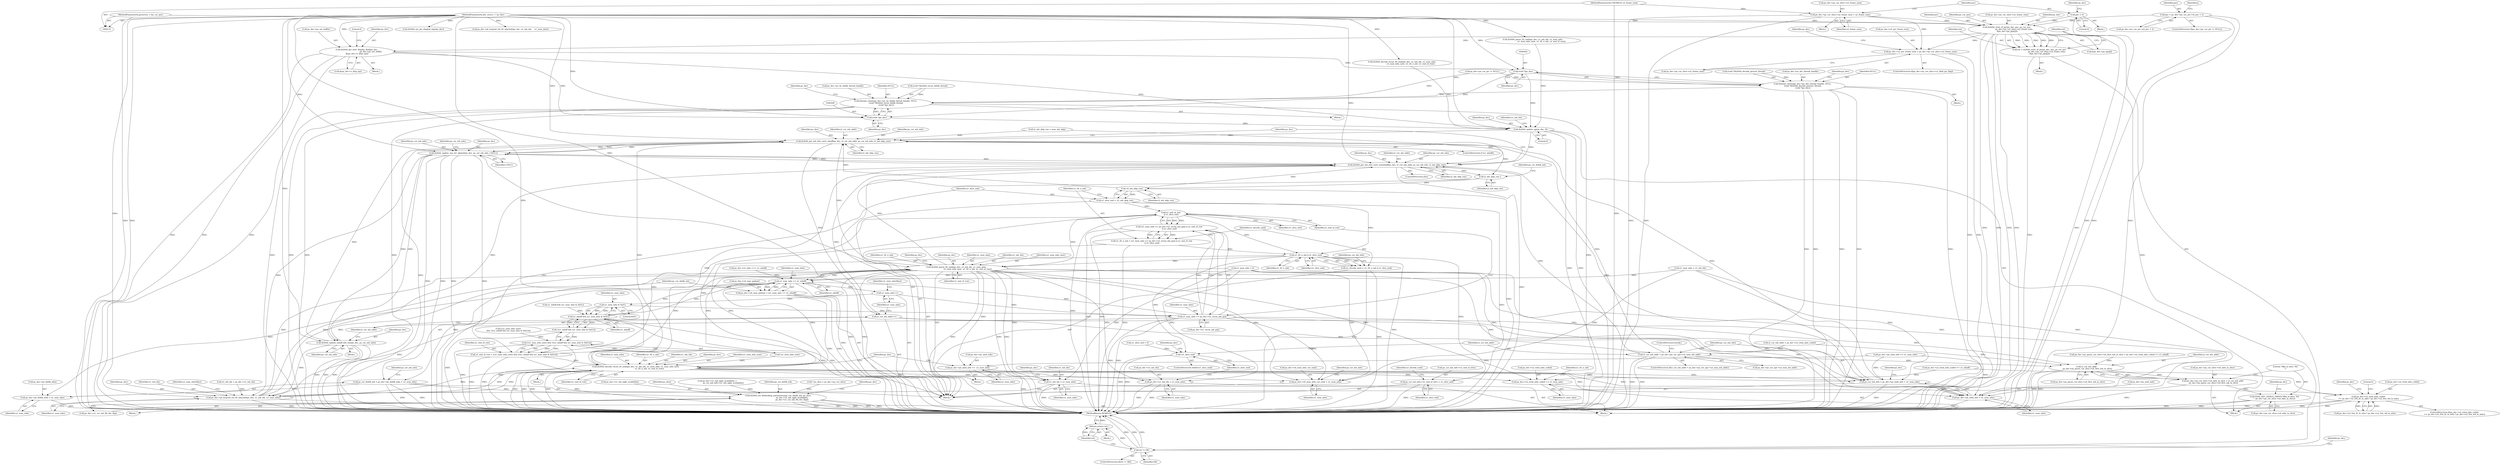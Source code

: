 digraph "0_Android_0b23c81c3dd9ec38f7e6806a3955fed1925541a0_1@array" {
"1000369" [label="(Call,ih264d_start_of_pic(ps_dec, poc, ps_cur_poc,\n                        ps_dec->ps_cur_slice->u2_frame_num,\n &ps_dec->ps_pps[j]))"];
"1000132" [label="(MethodParameterIn,dec_struct_t * ps_dec)"];
"1000280" [label="(Call,poc = ps_dec->ps_cur_pic->i4_poc + 2)"];
"1000249" [label="(Call,poc = 0)"];
"1000136" [label="(MethodParameterIn,pocstruct_t *ps_cur_poc)"];
"1000238" [label="(Call,ps_dec->ps_cur_slice->u2_frame_num = u2_frame_num)"];
"1000135" [label="(MethodParameterIn,UWORD16 u2_frame_num)"];
"1000367" [label="(Call,ret = ih264d_start_of_pic(ps_dec, poc, ps_cur_poc,\n                        ps_dec->ps_cur_slice->u2_frame_num,\n &ps_dec->ps_pps[j]))"];
"1000385" [label="(Call,ret != OK)"];
"1000389" [label="(Return,return ret;)"];
"1000408" [label="(Call,ih264d_get_next_display_field(ps_dec,\n                                              ps_dec->ps_out_buffer,\n &(ps_dec->s_disp_op)))"];
"1000463" [label="(Call,(void *)ps_dec)"];
"1000455" [label="(Call,ithread_create(ps_dec->pv_dec_thread_handle, NULL,\n (void *)ih264d_decode_picture_thread,\n (void *)ps_dec))"];
"1000499" [label="(Call,ithread_create(ps_dec->pv_bs_deblk_thread_handle, NULL,\n (void *)ih264d_recon_deblk_thread,\n (void *)ps_dec))"];
"1000507" [label="(Call,(void *)ps_dec)"];
"1001029" [label="(Call,ih264d_update_qp(ps_dec, 0))"];
"1001127" [label="(Call,ih264d_get_mb_info_cavlc_mbaff(ps_dec, i2_cur_mb_addr, ps_cur_mb_info, i2_mb_skip_run))"];
"1001198" [label="(Call,ih264d_update_nnz_for_skipmb(ps_dec, ps_cur_mb_info, CAVLC))"];
"1001133" [label="(Call,ih264d_get_mb_info_cavlc_nonmbaff(ps_dec, i2_cur_mb_addr, ps_cur_mb_info, i2_mb_skip_run))"];
"1001214" [label="(Call,i2_mb_skip_run--)"];
"1001259" [label="(Call,!i2_mb_skip_run)"];
"1001257" [label="(Call,u1_slice_end = !i2_mb_skip_run)"];
"1001269" [label="(Call,u1_end_of_row\n || u1_slice_end)"];
"1001263" [label="(Call,(u1_num_mbs == ps_dec->u1_recon_mb_grp) || u1_end_of_row\n || u1_slice_end)"];
"1001261" [label="(Call,u1_tfr_n_mb = (u1_num_mbs == ps_dec->u1_recon_mb_grp) || u1_end_of_row\n || u1_slice_end)"];
"1001274" [label="(Call,u1_tfr_n_mb || u1_slice_end)"];
"1001066" [label="(Call,!u1_slice_end)"];
"1001272" [label="(Call,u1_decode_nmb = u1_tfr_n_mb || u1_slice_end)"];
"1001277" [label="(Call,ps_cur_mb_info->u1_end_of_slice = u1_slice_end)"];
"1001309" [label="(Call,ih264d_parse_tfr_nmb(ps_dec, u1_mb_idx, u1_num_mbs,\n                                     u1_num_mbs_next, u1_tfr_n_mb, u1_end_of_row))"];
"1001079" [label="(Call,ps_cur_mb_info = ps_dec->ps_nmb_info + u1_num_mbs)"];
"1001081" [label="(Call,ps_dec->ps_nmb_info + u1_num_mbs)"];
"1001086" [label="(Call,ps_dec->u4_num_mbs_cur_nmb = u1_num_mbs)"];
"1001100" [label="(Call,u1_num_mbs >> u1_mbaff)"];
"1001096" [label="(Call,ps_dec->u4_num_pmbair = (u1_num_mbs >> u1_mbaff))"];
"1001103" [label="(Call,ps_cur_deblk_mb = ps_dec->ps_deblk_mbn + u1_num_mbs)"];
"1001145" [label="(Call,ih264d_set_deblocking_parameters(ps_cur_deblk_mb, ps_slice,\n                                             ps_dec->u1_mb_ngbr_availablity,\n                                             ps_dec->u1_cur_mb_fld_dec_flag))"];
"1001105" [label="(Call,ps_dec->ps_deblk_mbn + u1_num_mbs)"];
"1001231" [label="(Call,u1_num_mbs++)"];
"1001254" [label="(Call,u1_num_mbs & 0x01)"];
"1001252" [label="(Call,u1_mbaff && (u1_num_mbs & 0x01))"];
"1001251" [label="(Call,!(u1_mbaff && (u1_num_mbs & 0x01)))"];
"1001248" [label="(Call,(!u1_num_mbs_next) && (!(u1_mbaff && (u1_num_mbs & 0x01))))"];
"1001246" [label="(Call,u1_end_of_row = (!u1_num_mbs_next) && (!(u1_mbaff && (u1_num_mbs & 0x01))))"];
"1001323" [label="(Call,ih264d_decode_recon_tfr_nmb(ps_dec, u1_mb_idx, u1_num_mbs, u1_num_mbs_next,\n                                            u1_tfr_n_mb, u1_end_of_row))"];
"1001330" [label="(Call,ps_dec->u2_total_mbs_coded += u1_num_mbs)"];
"1001403" [label="(Call,ps_dec->u2_total_mbs_coded\n >= ps_dec->u2_frm_ht_in_mbs * ps_dec->u2_frm_wd_in_mbs)"];
"1001340" [label="(Call,u1_mb_idx = u1_num_mbs)"];
"1001285" [label="(Call,ps_dec->pf_mvpred_ref_tfr_nby2mb(ps_dec, u1_mb_idx, u1_num_mbs))"];
"1001343" [label="(Call,ps_dec->u1_mb_idx = u1_num_mbs)"];
"1001264" [label="(Call,u1_num_mbs == ps_dec->u1_recon_mb_grp)"];
"1001316" [label="(Call,ps_dec->ps_nmb_info +=  u1_num_mbs)"];
"1001229" [label="(Call,i2_cur_mb_addr++)"];
"1001071" [label="(Call,i2_cur_mb_addr > ps_dec->ps_cur_sps->u2_max_mb_addr)"];
"1001359" [label="(Call,i2_cur_mb_addr\n - ps_dec->ps_parse_cur_slice->u4_first_mb_in_slice)"];
"1001353" [label="(Call,ps_dec->ps_cur_slice->u4_mbs_in_slice = i2_cur_mb_addr\n - ps_dec->ps_parse_cur_slice->u4_first_mb_in_slice)"];
"1001366" [label="(Call,H264_DEC_DEBUG_PRINT(\"Mbs in slice: %d\n\", ps_dec->ps_cur_slice->u4_mbs_in_slice))"];
"1001226" [label="(Call,ih264d_update_mbaff_left_nnz(ps_dec, ps_cur_mb_info))"];
"1000896" [label="(Call,ps_dec->u2_prv_frame_num = ps_dec->ps_cur_slice->u2_frame_num)"];
"1001105" [label="(Call,ps_dec->ps_deblk_mbn + u1_num_mbs)"];
"1000209" [label="(Call,ih264d_err_pic_dispbuf_mgr(ps_dec))"];
"1001278" [label="(Call,ps_cur_mb_info->u1_end_of_slice)"];
"1001367" [label="(Literal,\"Mbs in slice: %d\n\")"];
"1001360" [label="(Identifier,i2_cur_mb_addr)"];
"1001144" [label="(Block,)"];
"1000709" [label="(Call,ps_dec->ps_nmb_info += u1_num_mbs)"];
"1000890" [label="(ControlStructure,if(ps_dec->ps_cur_slice->u1_field_pic_flag))"];
"1001141" [label="(Identifier,ps_dec)"];
"1000896" [label="(Call,ps_dec->u2_prv_frame_num = ps_dec->ps_cur_slice->u2_frame_num)"];
"1001261" [label="(Call,u1_tfr_n_mb = (u1_num_mbs == ps_dec->u1_recon_mb_grp) || u1_end_of_row\n || u1_slice_end)"];
"1000280" [label="(Call,poc = ps_dec->ps_cur_pic->i4_poc + 2)"];
"1001057" [label="(Call,i2_cur_mb_addr = ps_dec->u2_total_mbs_coded)"];
"1000655" [label="(Call,ps_dec->pf_mvpred_ref_tfr_nby2mb(ps_dec, u1_mb_idx,    u1_num_mbs))"];
"1001318" [label="(Identifier,ps_dec)"];
"1000384" [label="(ControlStructure,if(ret != OK))"];
"1001030" [label="(Identifier,ps_dec)"];
"1001067" [label="(Identifier,u1_slice_end)"];
"1001086" [label="(Call,ps_dec->u4_num_mbs_cur_nmb = u1_num_mbs)"];
"1001337" [label="(Call,u1_num_mbs = 0)"];
"1001106" [label="(Call,ps_dec->ps_deblk_mbn)"];
"1001228" [label="(Identifier,ps_cur_mb_info)"];
"1001271" [label="(Identifier,u1_slice_end)"];
"1001317" [label="(Call,ps_dec->ps_nmb_info)"];
"1001353" [label="(Call,ps_dec->ps_cur_slice->u4_mbs_in_slice = i2_cur_mb_addr\n - ps_dec->ps_parse_cur_slice->u4_first_mb_in_slice)"];
"1001070" [label="(ControlStructure,if(i2_cur_mb_addr > ps_dec->ps_cur_sps->u2_max_mb_addr))"];
"1001324" [label="(Identifier,ps_dec)"];
"1000616" [label="(Call,ps_dec->u1_mb_ngbr_availablity =\n                    ps_cur_mb_info->u1_mb_ngbr_availablity)"];
"1000136" [label="(MethodParameterIn,pocstruct_t *ps_cur_poc)"];
"1001343" [label="(Call,ps_dec->u1_mb_idx = u1_num_mbs)"];
"1001066" [label="(Call,!u1_slice_end)"];
"1001012" [label="(Call,ps_dec->u2_mby <<= u1_mbaff)"];
"1001359" [label="(Call,i2_cur_mb_addr\n - ps_dec->ps_parse_cur_slice->u4_first_mb_in_slice)"];
"1000245" [label="(Block,)"];
"1001254" [label="(Call,u1_num_mbs & 0x01)"];
"1000897" [label="(Call,ps_dec->u2_prv_frame_num)"];
"1000702" [label="(Call,ih264d_parse_tfr_nmb(ps_dec, u1_mb_idx, u1_num_mbs,\n                            u1_num_mbs_next, u1_tfr_n_mb, u1_end_of_row))"];
"1000244" [label="(Identifier,u2_frame_num)"];
"1001284" [label="(Block,)"];
"1001226" [label="(Call,ih264d_update_mbaff_left_nnz(ps_dec, ps_cur_mb_info))"];
"1001340" [label="(Call,u1_mb_idx = u1_num_mbs)"];
"1001327" [label="(Identifier,u1_num_mbs_next)"];
"1001279" [label="(Identifier,ps_cur_mb_info)"];
"1001285" [label="(Call,ps_dec->pf_mvpred_ref_tfr_nby2mb(ps_dec, u1_mb_idx, u1_num_mbs))"];
"1000275" [label="(Call,ps_dec->ps_cur_pic != NULL)"];
"1001269" [label="(Call,u1_end_of_row\n || u1_slice_end)"];
"1001322" [label="(Block,)"];
"1000407" [label="(Block,)"];
"1001310" [label="(Identifier,ps_dec)"];
"1001273" [label="(Identifier,u1_decode_nmb)"];
"1000390" [label="(Identifier,ret)"];
"1001145" [label="(Call,ih264d_set_deblocking_parameters(ps_cur_deblk_mb, ps_slice,\n                                             ps_dec->u1_mb_ngbr_availablity,\n                                             ps_dec->u1_cur_mb_fld_dec_flag))"];
"1000239" [label="(Call,ps_dec->ps_cur_slice->u2_frame_num)"];
"1000460" [label="(Call,(void *)ih264d_decode_picture_thread)"];
"1001275" [label="(Identifier,u1_tfr_n_mb)"];
"1001332" [label="(Identifier,ps_dec)"];
"1001200" [label="(Identifier,ps_cur_mb_info)"];
"1001085" [label="(Identifier,u1_num_mbs)"];
"1001249" [label="(Call,!u1_num_mbs_next)"];
"1001402" [label="(ControlStructure,if(ps_dec->u2_total_mbs_coded\n >= ps_dec->u2_frm_ht_in_mbs * ps_dec->u2_frm_wd_in_mbs))"];
"1000281" [label="(Identifier,poc)"];
"1001096" [label="(Call,ps_dec->u4_num_pmbair = (u1_num_mbs >> u1_mbaff))"];
"1001127" [label="(Call,ih264d_get_mb_info_cavlc_mbaff(ps_dec, i2_cur_mb_addr, ps_cur_mb_info, i2_mb_skip_run))"];
"1001276" [label="(Identifier,u1_slice_end)"];
"1000371" [label="(Identifier,poc)"];
"1001288" [label="(Identifier,u1_num_mbs)"];
"1001136" [label="(Identifier,ps_cur_mb_info)"];
"1000132" [label="(MethodParameterIn,dec_struct_t * ps_dec)"];
"1001214" [label="(Call,i2_mb_skip_run--)"];
"1000386" [label="(Identifier,ret)"];
"1001366" [label="(Call,H264_DEC_DEBUG_PRINT(\"Mbs in slice: %d\n\", ps_dec->ps_cur_slice->u4_mbs_in_slice))"];
"1000385" [label="(Call,ret != OK)"];
"1001205" [label="(Identifier,ps_cur_mb_info)"];
"1001198" [label="(Call,ih264d_update_nnz_for_skipmb(ps_dec, ps_cur_mb_info, CAVLC))"];
"1001283" [label="(Identifier,u1_decode_nmb)"];
"1001334" [label="(Identifier,u1_num_mbs)"];
"1001286" [label="(Identifier,ps_dec)"];
"1000456" [label="(Call,ps_dec->pv_dec_thread_handle)"];
"1000274" [label="(ControlStructure,if(ps_dec->ps_cur_pic != NULL))"];
"1000408" [label="(Call,ih264d_get_next_display_field(ps_dec,\n                                              ps_dec->ps_out_buffer,\n &(ps_dec->s_disp_op)))"];
"1000455" [label="(Call,ithread_create(ps_dec->pv_dec_thread_handle, NULL,\n (void *)ih264d_decode_picture_thread,\n (void *)ps_dec))"];
"1001156" [label="(Identifier,ps_dec)"];
"1001131" [label="(Identifier,i2_mb_skip_run)"];
"1001253" [label="(Identifier,u1_mbaff)"];
"1000468" [label="(Identifier,ps_dec)"];
"1001065" [label="(ControlStructure,while(!u1_slice_end))"];
"1001347" [label="(Identifier,u1_num_mbs)"];
"1001132" [label="(ControlStructure,else)"];
"1000465" [label="(Identifier,ps_dec)"];
"1001258" [label="(Identifier,u1_slice_end)"];
"1001312" [label="(Identifier,u1_num_mbs)"];
"1001097" [label="(Call,ps_dec->u4_num_pmbair)"];
"1000238" [label="(Call,ps_dec->ps_cur_slice->u2_frame_num = u2_frame_num)"];
"1001403" [label="(Call,ps_dec->u2_total_mbs_coded\n >= ps_dec->u2_frm_ht_in_mbs * ps_dec->u2_frm_wd_in_mbs)"];
"1000459" [label="(Identifier,NULL)"];
"1001062" [label="(Call,i2_mb_skip_run = num_mb_skip)"];
"1001125" [label="(ControlStructure,if (u1_mbaff))"];
"1001090" [label="(Identifier,u1_num_mbs)"];
"1001329" [label="(Identifier,u1_end_of_row)"];
"1001331" [label="(Call,ps_dec->u2_total_mbs_coded)"];
"1001350" [label="(Identifier,ps_dec)"];
"1001266" [label="(Call,ps_dec->u1_recon_mb_grp)"];
"1000410" [label="(Call,ps_dec->ps_out_buffer)"];
"1001262" [label="(Identifier,u1_tfr_n_mb)"];
"1001093" [label="(Identifier,ps_cur_mb_info)"];
"1001247" [label="(Identifier,u1_end_of_row)"];
"1001078" [label="(ControlStructure,break;)"];
"1001287" [label="(Identifier,u1_mb_idx)"];
"1000681" [label="(Call,u1_mbaff && (u1_num_mbs & 0x01))"];
"1000499" [label="(Call,ithread_create(ps_dec->pv_bs_deblk_thread_handle, NULL,\n (void *)ih264d_recon_deblk_thread,\n (void *)ps_dec))"];
"1001257" [label="(Call,u1_slice_end = !i2_mb_skip_run)"];
"1001256" [label="(Literal,0x01)"];
"1001326" [label="(Identifier,u1_num_mbs)"];
"1000237" [label="(Block,)"];
"1000463" [label="(Call,(void *)ps_dec)"];
"1001308" [label="(Block,)"];
"1001031" [label="(Literal,0)"];
"1001259" [label="(Call,!i2_mb_skip_run)"];
"1001100" [label="(Call,u1_num_mbs >> u1_mbaff)"];
"1001417" [label="(Identifier,ps_dec)"];
"1001311" [label="(Identifier,u1_mb_idx)"];
"1001071" [label="(Call,i2_cur_mb_addr > ps_dec->ps_cur_sps->u2_max_mb_addr)"];
"1000387" [label="(Identifier,OK)"];
"1001101" [label="(Identifier,u1_num_mbs)"];
"1000251" [label="(Literal,0)"];
"1001421" [label="(Literal,0)"];
"1001129" [label="(Identifier,i2_cur_mb_addr)"];
"1001215" [label="(Identifier,i2_mb_skip_run)"];
"1001148" [label="(Call,ps_dec->u1_mb_ngbr_availablity)"];
"1000369" [label="(Call,ih264d_start_of_pic(ps_dec, poc, ps_cur_poc,\n                        ps_dec->ps_cur_slice->u2_frame_num,\n &ps_dec->ps_pps[j]))"];
"1001029" [label="(Call,ih264d_update_qp(ps_dec, 0))"];
"1001263" [label="(Call,(u1_num_mbs == ps_dec->u1_recon_mb_grp) || u1_end_of_row\n || u1_slice_end)"];
"1001045" [label="(Call,u1_slice_end = 0)"];
"1001315" [label="(Identifier,u1_end_of_row)"];
"1001232" [label="(Identifier,u1_num_mbs)"];
"1001342" [label="(Identifier,u1_num_mbs)"];
"1000677" [label="(Call,(!u1_num_mbs_next)\n && (!(u1_mbaff && (u1_num_mbs & 0x01))))"];
"1001080" [label="(Identifier,ps_cur_mb_info)"];
"1000389" [label="(Return,return ret;)"];
"1000345" [label="(Block,)"];
"1001082" [label="(Call,ps_dec->ps_nmb_info)"];
"1001290" [label="(Identifier,u1_num_mbsNby2)"];
"1001323" [label="(Call,ih264d_decode_recon_tfr_nmb(ps_dec, u1_mb_idx, u1_num_mbs, u1_num_mbs_next,\n                                            u1_tfr_n_mb, u1_end_of_row))"];
"1000290" [label="(Identifier,j)"];
"1001376" [label="(Identifier,ps_dec)"];
"1000372" [label="(Identifier,ps_cur_poc)"];
"1001248" [label="(Call,(!u1_num_mbs_next) && (!(u1_mbaff && (u1_num_mbs & 0x01))))"];
"1001225" [label="(Block,)"];
"1000905" [label="(Call,ps_dec->ps_parse_cur_slice->u4_first_mb_in_slice = ps_dec->u2_total_mbs_coded >> u1_mbaff)"];
"1001328" [label="(Identifier,u1_tfr_n_mb)"];
"1001073" [label="(Call,ps_dec->ps_cur_sps->u2_max_mb_addr)"];
"1001230" [label="(Identifier,i2_cur_mb_addr)"];
"1001134" [label="(Identifier,ps_dec)"];
"1001068" [label="(Block,)"];
"1001309" [label="(Call,ih264d_parse_tfr_nmb(ps_dec, u1_mb_idx, u1_num_mbs,\n                                     u1_num_mbs_next, u1_tfr_n_mb, u1_end_of_row))"];
"1000419" [label="(Literal,0)"];
"1001130" [label="(Identifier,ps_cur_mb_info)"];
"1001255" [label="(Identifier,u1_num_mbs)"];
"1001042" [label="(Call,u1_num_mbs = u1_mb_idx)"];
"1001313" [label="(Identifier,u1_num_mbs_next)"];
"1000500" [label="(Call,ps_dec->pv_bs_deblk_thread_handle)"];
"1001260" [label="(Identifier,i2_mb_skip_run)"];
"1001102" [label="(Identifier,u1_mbaff)"];
"1001252" [label="(Call,u1_mbaff && (u1_num_mbs & 0x01))"];
"1001354" [label="(Call,ps_dec->ps_cur_slice->u4_mbs_in_slice)"];
"1001314" [label="(Identifier,u1_tfr_n_mb)"];
"1000388" [label="(Block,)"];
"1001137" [label="(Identifier,i2_mb_skip_run)"];
"1001325" [label="(Identifier,u1_mb_idx)"];
"1000255" [label="(Identifier,ps_dec)"];
"1000409" [label="(Identifier,ps_dec)"];
"1000512" [label="(Identifier,ps_dec)"];
"1000716" [label="(Call,ih264d_decode_recon_tfr_nmb(ps_dec, u1_mb_idx, u1_num_mbs,\n                            u1_num_mbs_next, u1_tfr_n_mb, u1_end_of_row))"];
"1000373" [label="(Call,ps_dec->ps_cur_slice->u2_frame_num)"];
"1001234" [label="(Identifier,u1_num_mbsNby2)"];
"1001146" [label="(Identifier,ps_cur_deblk_mb)"];
"1001422" [label="(MethodReturn,WORD32)"];
"1001109" [label="(Identifier,u1_num_mbs)"];
"1001103" [label="(Call,ps_cur_deblk_mb = ps_dec->ps_deblk_mbn + u1_num_mbs)"];
"1001330" [label="(Call,ps_dec->u2_total_mbs_coded += u1_num_mbs)"];
"1001404" [label="(Call,ps_dec->u2_total_mbs_coded)"];
"1000378" [label="(Call,&ps_dec->ps_pps[j])"];
"1001345" [label="(Identifier,ps_dec)"];
"1001201" [label="(Identifier,CAVLC)"];
"1001072" [label="(Identifier,i2_cur_mb_addr)"];
"1001281" [label="(Identifier,u1_slice_end)"];
"1001270" [label="(Identifier,u1_end_of_row)"];
"1001361" [label="(Call,ps_dec->ps_parse_cur_slice->u4_first_mb_in_slice)"];
"1001251" [label="(Call,!(u1_mbaff && (u1_num_mbs & 0x01)))"];
"1001128" [label="(Identifier,ps_dec)"];
"1000249" [label="(Call,poc = 0)"];
"1001320" [label="(Identifier,u1_num_mbs)"];
"1000370" [label="(Identifier,ps_dec)"];
"1001265" [label="(Identifier,u1_num_mbs)"];
"1001227" [label="(Identifier,ps_dec)"];
"1000282" [label="(Call,ps_dec->ps_cur_pic->i4_poc + 2)"];
"1000413" [label="(Call,&(ps_dec->s_disp_op))"];
"1000908" [label="(Identifier,ps_dec)"];
"1001079" [label="(Call,ps_cur_mb_info = ps_dec->ps_nmb_info + u1_num_mbs)"];
"1001264" [label="(Call,u1_num_mbs == ps_dec->u1_recon_mb_grp)"];
"1001199" [label="(Identifier,ps_dec)"];
"1001033" [label="(Identifier,u1_mb_idx)"];
"1001104" [label="(Identifier,ps_cur_deblk_mb)"];
"1000135" [label="(MethodParameterIn,UWORD16 u2_frame_num)"];
"1001246" [label="(Call,u1_end_of_row = (!u1_num_mbs_next) && (!(u1_mbaff && (u1_num_mbs & 0x01))))"];
"1001341" [label="(Identifier,u1_mb_idx)"];
"1001407" [label="(Call,ps_dec->u2_frm_ht_in_mbs * ps_dec->u2_frm_wd_in_mbs)"];
"1001218" [label="(Identifier,ps_cur_deblk_mb)"];
"1001088" [label="(Identifier,ps_dec)"];
"1001133" [label="(Call,ih264d_get_mb_info_cavlc_nonmbaff(ps_dec, i2_cur_mb_addr, ps_cur_mb_info, i2_mb_skip_run))"];
"1000454" [label="(Block,)"];
"1000493" [label="(Block,)"];
"1000166" [label="(Call,* ps_slice = ps_dec->ps_cur_slice)"];
"1000396" [label="(Identifier,ps_dec)"];
"1001151" [label="(Call,ps_dec->u1_cur_mb_fld_dec_flag)"];
"1000367" [label="(Call,ret = ih264d_start_of_pic(ps_dec, poc, ps_cur_poc,\n                        ps_dec->ps_cur_slice->u2_frame_num,\n &ps_dec->ps_pps[j]))"];
"1001316" [label="(Call,ps_dec->ps_nmb_info +=  u1_num_mbs)"];
"1000911" [label="(Call,ps_dec->u2_total_mbs_coded >> u1_mbaff)"];
"1000509" [label="(Identifier,ps_dec)"];
"1001081" [label="(Call,ps_dec->ps_nmb_info + u1_num_mbs)"];
"1000368" [label="(Identifier,ret)"];
"1001368" [label="(Call,ps_dec->ps_cur_slice->u4_mbs_in_slice)"];
"1001272" [label="(Call,u1_decode_nmb = u1_tfr_n_mb || u1_slice_end)"];
"1001274" [label="(Call,u1_tfr_n_mb || u1_slice_end)"];
"1001344" [label="(Call,ps_dec->u1_mb_idx)"];
"1001112" [label="(Identifier,ps_cur_mb_info)"];
"1001231" [label="(Call,u1_num_mbs++)"];
"1000507" [label="(Call,(void *)ps_dec)"];
"1000138" [label="(Block,)"];
"1001277" [label="(Call,ps_cur_mb_info->u1_end_of_slice = u1_slice_end)"];
"1001087" [label="(Call,ps_dec->u4_num_mbs_cur_nmb)"];
"1000900" [label="(Call,ps_dec->ps_cur_slice->u2_frame_num)"];
"1000250" [label="(Identifier,poc)"];
"1001229" [label="(Call,i2_cur_mb_addr++)"];
"1001336" [label="(Identifier,u1_tfr_n_mb)"];
"1000503" [label="(Identifier,NULL)"];
"1001135" [label="(Identifier,i2_cur_mb_addr)"];
"1001147" [label="(Identifier,ps_slice)"];
"1001032" [label="(Call,u1_mb_idx = ps_dec->u1_mb_idx)"];
"1000504" [label="(Call,(void *)ih264d_recon_deblk_thread)"];
"1000369" -> "1000367"  [label="AST: "];
"1000369" -> "1000378"  [label="CFG: "];
"1000370" -> "1000369"  [label="AST: "];
"1000371" -> "1000369"  [label="AST: "];
"1000372" -> "1000369"  [label="AST: "];
"1000373" -> "1000369"  [label="AST: "];
"1000378" -> "1000369"  [label="AST: "];
"1000367" -> "1000369"  [label="CFG: "];
"1000369" -> "1001422"  [label="DDG: "];
"1000369" -> "1001422"  [label="DDG: "];
"1000369" -> "1001422"  [label="DDG: "];
"1000369" -> "1001422"  [label="DDG: "];
"1000369" -> "1001422"  [label="DDG: "];
"1000369" -> "1000367"  [label="DDG: "];
"1000369" -> "1000367"  [label="DDG: "];
"1000369" -> "1000367"  [label="DDG: "];
"1000369" -> "1000367"  [label="DDG: "];
"1000369" -> "1000367"  [label="DDG: "];
"1000132" -> "1000369"  [label="DDG: "];
"1000280" -> "1000369"  [label="DDG: "];
"1000249" -> "1000369"  [label="DDG: "];
"1000136" -> "1000369"  [label="DDG: "];
"1000238" -> "1000369"  [label="DDG: "];
"1000369" -> "1000408"  [label="DDG: "];
"1000369" -> "1000896"  [label="DDG: "];
"1000132" -> "1000131"  [label="AST: "];
"1000132" -> "1001422"  [label="DDG: "];
"1000132" -> "1000209"  [label="DDG: "];
"1000132" -> "1000408"  [label="DDG: "];
"1000132" -> "1000463"  [label="DDG: "];
"1000132" -> "1000507"  [label="DDG: "];
"1000132" -> "1000655"  [label="DDG: "];
"1000132" -> "1000702"  [label="DDG: "];
"1000132" -> "1000716"  [label="DDG: "];
"1000132" -> "1001029"  [label="DDG: "];
"1000132" -> "1001127"  [label="DDG: "];
"1000132" -> "1001133"  [label="DDG: "];
"1000132" -> "1001198"  [label="DDG: "];
"1000132" -> "1001226"  [label="DDG: "];
"1000132" -> "1001285"  [label="DDG: "];
"1000132" -> "1001309"  [label="DDG: "];
"1000132" -> "1001323"  [label="DDG: "];
"1000280" -> "1000274"  [label="AST: "];
"1000280" -> "1000282"  [label="CFG: "];
"1000281" -> "1000280"  [label="AST: "];
"1000282" -> "1000280"  [label="AST: "];
"1000290" -> "1000280"  [label="CFG: "];
"1000280" -> "1001422"  [label="DDG: "];
"1000280" -> "1001422"  [label="DDG: "];
"1000249" -> "1000245"  [label="AST: "];
"1000249" -> "1000251"  [label="CFG: "];
"1000250" -> "1000249"  [label="AST: "];
"1000251" -> "1000249"  [label="AST: "];
"1000255" -> "1000249"  [label="CFG: "];
"1000249" -> "1001422"  [label="DDG: "];
"1000136" -> "1000131"  [label="AST: "];
"1000136" -> "1001422"  [label="DDG: "];
"1000238" -> "1000237"  [label="AST: "];
"1000238" -> "1000244"  [label="CFG: "];
"1000239" -> "1000238"  [label="AST: "];
"1000244" -> "1000238"  [label="AST: "];
"1000250" -> "1000238"  [label="CFG: "];
"1000238" -> "1001422"  [label="DDG: "];
"1000238" -> "1001422"  [label="DDG: "];
"1000135" -> "1000238"  [label="DDG: "];
"1000238" -> "1000896"  [label="DDG: "];
"1000135" -> "1000131"  [label="AST: "];
"1000135" -> "1001422"  [label="DDG: "];
"1000367" -> "1000345"  [label="AST: "];
"1000368" -> "1000367"  [label="AST: "];
"1000386" -> "1000367"  [label="CFG: "];
"1000367" -> "1001422"  [label="DDG: "];
"1000367" -> "1000385"  [label="DDG: "];
"1000385" -> "1000384"  [label="AST: "];
"1000385" -> "1000387"  [label="CFG: "];
"1000386" -> "1000385"  [label="AST: "];
"1000387" -> "1000385"  [label="AST: "];
"1000390" -> "1000385"  [label="CFG: "];
"1000396" -> "1000385"  [label="CFG: "];
"1000385" -> "1001422"  [label="DDG: "];
"1000385" -> "1001422"  [label="DDG: "];
"1000385" -> "1001422"  [label="DDG: "];
"1000385" -> "1000389"  [label="DDG: "];
"1000389" -> "1000388"  [label="AST: "];
"1000389" -> "1000390"  [label="CFG: "];
"1000390" -> "1000389"  [label="AST: "];
"1001422" -> "1000389"  [label="CFG: "];
"1000389" -> "1001422"  [label="DDG: "];
"1000390" -> "1000389"  [label="DDG: "];
"1000408" -> "1000407"  [label="AST: "];
"1000408" -> "1000413"  [label="CFG: "];
"1000409" -> "1000408"  [label="AST: "];
"1000410" -> "1000408"  [label="AST: "];
"1000413" -> "1000408"  [label="AST: "];
"1000419" -> "1000408"  [label="CFG: "];
"1000408" -> "1001422"  [label="DDG: "];
"1000408" -> "1001422"  [label="DDG: "];
"1000408" -> "1001422"  [label="DDG: "];
"1000408" -> "1000463"  [label="DDG: "];
"1000408" -> "1000507"  [label="DDG: "];
"1000408" -> "1001029"  [label="DDG: "];
"1000463" -> "1000455"  [label="AST: "];
"1000463" -> "1000465"  [label="CFG: "];
"1000464" -> "1000463"  [label="AST: "];
"1000465" -> "1000463"  [label="AST: "];
"1000455" -> "1000463"  [label="CFG: "];
"1000463" -> "1000455"  [label="DDG: "];
"1000463" -> "1000507"  [label="DDG: "];
"1000463" -> "1001029"  [label="DDG: "];
"1000455" -> "1000454"  [label="AST: "];
"1000456" -> "1000455"  [label="AST: "];
"1000459" -> "1000455"  [label="AST: "];
"1000460" -> "1000455"  [label="AST: "];
"1000468" -> "1000455"  [label="CFG: "];
"1000455" -> "1001422"  [label="DDG: "];
"1000455" -> "1001422"  [label="DDG: "];
"1000455" -> "1001422"  [label="DDG: "];
"1000455" -> "1001422"  [label="DDG: "];
"1000455" -> "1001422"  [label="DDG: "];
"1000275" -> "1000455"  [label="DDG: "];
"1000460" -> "1000455"  [label="DDG: "];
"1000455" -> "1000499"  [label="DDG: "];
"1000499" -> "1000493"  [label="AST: "];
"1000499" -> "1000507"  [label="CFG: "];
"1000500" -> "1000499"  [label="AST: "];
"1000503" -> "1000499"  [label="AST: "];
"1000504" -> "1000499"  [label="AST: "];
"1000507" -> "1000499"  [label="AST: "];
"1000512" -> "1000499"  [label="CFG: "];
"1000499" -> "1001422"  [label="DDG: "];
"1000499" -> "1001422"  [label="DDG: "];
"1000499" -> "1001422"  [label="DDG: "];
"1000499" -> "1001422"  [label="DDG: "];
"1000499" -> "1001422"  [label="DDG: "];
"1000275" -> "1000499"  [label="DDG: "];
"1000504" -> "1000499"  [label="DDG: "];
"1000507" -> "1000499"  [label="DDG: "];
"1000507" -> "1000509"  [label="CFG: "];
"1000508" -> "1000507"  [label="AST: "];
"1000509" -> "1000507"  [label="AST: "];
"1000507" -> "1001029"  [label="DDG: "];
"1001029" -> "1000138"  [label="AST: "];
"1001029" -> "1001031"  [label="CFG: "];
"1001030" -> "1001029"  [label="AST: "];
"1001031" -> "1001029"  [label="AST: "];
"1001033" -> "1001029"  [label="CFG: "];
"1001029" -> "1001422"  [label="DDG: "];
"1001029" -> "1001422"  [label="DDG: "];
"1000716" -> "1001029"  [label="DDG: "];
"1000702" -> "1001029"  [label="DDG: "];
"1001029" -> "1001127"  [label="DDG: "];
"1001029" -> "1001133"  [label="DDG: "];
"1001127" -> "1001125"  [label="AST: "];
"1001127" -> "1001131"  [label="CFG: "];
"1001128" -> "1001127"  [label="AST: "];
"1001129" -> "1001127"  [label="AST: "];
"1001130" -> "1001127"  [label="AST: "];
"1001131" -> "1001127"  [label="AST: "];
"1001141" -> "1001127"  [label="CFG: "];
"1001127" -> "1001422"  [label="DDG: "];
"1001198" -> "1001127"  [label="DDG: "];
"1001226" -> "1001127"  [label="DDG: "];
"1001323" -> "1001127"  [label="DDG: "];
"1001309" -> "1001127"  [label="DDG: "];
"1001071" -> "1001127"  [label="DDG: "];
"1001079" -> "1001127"  [label="DDG: "];
"1001062" -> "1001127"  [label="DDG: "];
"1001259" -> "1001127"  [label="DDG: "];
"1001127" -> "1001198"  [label="DDG: "];
"1001127" -> "1001198"  [label="DDG: "];
"1001127" -> "1001214"  [label="DDG: "];
"1001127" -> "1001229"  [label="DDG: "];
"1001198" -> "1001068"  [label="AST: "];
"1001198" -> "1001201"  [label="CFG: "];
"1001199" -> "1001198"  [label="AST: "];
"1001200" -> "1001198"  [label="AST: "];
"1001201" -> "1001198"  [label="AST: "];
"1001205" -> "1001198"  [label="CFG: "];
"1001198" -> "1001422"  [label="DDG: "];
"1001198" -> "1001422"  [label="DDG: "];
"1001198" -> "1001422"  [label="DDG: "];
"1001198" -> "1001422"  [label="DDG: "];
"1001198" -> "1001133"  [label="DDG: "];
"1001133" -> "1001198"  [label="DDG: "];
"1001133" -> "1001198"  [label="DDG: "];
"1001198" -> "1001226"  [label="DDG: "];
"1001198" -> "1001226"  [label="DDG: "];
"1001198" -> "1001285"  [label="DDG: "];
"1001133" -> "1001132"  [label="AST: "];
"1001133" -> "1001137"  [label="CFG: "];
"1001134" -> "1001133"  [label="AST: "];
"1001135" -> "1001133"  [label="AST: "];
"1001136" -> "1001133"  [label="AST: "];
"1001137" -> "1001133"  [label="AST: "];
"1001141" -> "1001133"  [label="CFG: "];
"1001133" -> "1001422"  [label="DDG: "];
"1001226" -> "1001133"  [label="DDG: "];
"1001323" -> "1001133"  [label="DDG: "];
"1001309" -> "1001133"  [label="DDG: "];
"1001071" -> "1001133"  [label="DDG: "];
"1001079" -> "1001133"  [label="DDG: "];
"1001062" -> "1001133"  [label="DDG: "];
"1001259" -> "1001133"  [label="DDG: "];
"1001133" -> "1001214"  [label="DDG: "];
"1001133" -> "1001229"  [label="DDG: "];
"1001214" -> "1001068"  [label="AST: "];
"1001214" -> "1001215"  [label="CFG: "];
"1001215" -> "1001214"  [label="AST: "];
"1001218" -> "1001214"  [label="CFG: "];
"1001214" -> "1001259"  [label="DDG: "];
"1001259" -> "1001257"  [label="AST: "];
"1001259" -> "1001260"  [label="CFG: "];
"1001260" -> "1001259"  [label="AST: "];
"1001257" -> "1001259"  [label="CFG: "];
"1001259" -> "1001422"  [label="DDG: "];
"1001259" -> "1001257"  [label="DDG: "];
"1001257" -> "1001068"  [label="AST: "];
"1001258" -> "1001257"  [label="AST: "];
"1001262" -> "1001257"  [label="CFG: "];
"1001257" -> "1001422"  [label="DDG: "];
"1001257" -> "1001269"  [label="DDG: "];
"1001257" -> "1001274"  [label="DDG: "];
"1001269" -> "1001263"  [label="AST: "];
"1001269" -> "1001270"  [label="CFG: "];
"1001269" -> "1001271"  [label="CFG: "];
"1001270" -> "1001269"  [label="AST: "];
"1001271" -> "1001269"  [label="AST: "];
"1001263" -> "1001269"  [label="CFG: "];
"1001269" -> "1001422"  [label="DDG: "];
"1001269" -> "1001263"  [label="DDG: "];
"1001269" -> "1001263"  [label="DDG: "];
"1001246" -> "1001269"  [label="DDG: "];
"1001269" -> "1001274"  [label="DDG: "];
"1001269" -> "1001309"  [label="DDG: "];
"1001269" -> "1001323"  [label="DDG: "];
"1001263" -> "1001261"  [label="AST: "];
"1001263" -> "1001264"  [label="CFG: "];
"1001264" -> "1001263"  [label="AST: "];
"1001261" -> "1001263"  [label="CFG: "];
"1001263" -> "1001422"  [label="DDG: "];
"1001263" -> "1001422"  [label="DDG: "];
"1001263" -> "1001261"  [label="DDG: "];
"1001263" -> "1001261"  [label="DDG: "];
"1001264" -> "1001263"  [label="DDG: "];
"1001264" -> "1001263"  [label="DDG: "];
"1001261" -> "1001068"  [label="AST: "];
"1001262" -> "1001261"  [label="AST: "];
"1001273" -> "1001261"  [label="CFG: "];
"1001261" -> "1001422"  [label="DDG: "];
"1001261" -> "1001274"  [label="DDG: "];
"1001274" -> "1001272"  [label="AST: "];
"1001274" -> "1001275"  [label="CFG: "];
"1001274" -> "1001276"  [label="CFG: "];
"1001275" -> "1001274"  [label="AST: "];
"1001276" -> "1001274"  [label="AST: "];
"1001272" -> "1001274"  [label="CFG: "];
"1001274" -> "1001422"  [label="DDG: "];
"1001274" -> "1001066"  [label="DDG: "];
"1001274" -> "1001272"  [label="DDG: "];
"1001274" -> "1001272"  [label="DDG: "];
"1001274" -> "1001277"  [label="DDG: "];
"1001274" -> "1001309"  [label="DDG: "];
"1001274" -> "1001323"  [label="DDG: "];
"1001066" -> "1001065"  [label="AST: "];
"1001066" -> "1001067"  [label="CFG: "];
"1001067" -> "1001066"  [label="AST: "];
"1001072" -> "1001066"  [label="CFG: "];
"1001350" -> "1001066"  [label="CFG: "];
"1001066" -> "1001422"  [label="DDG: "];
"1001066" -> "1001422"  [label="DDG: "];
"1001045" -> "1001066"  [label="DDG: "];
"1001272" -> "1001068"  [label="AST: "];
"1001273" -> "1001272"  [label="AST: "];
"1001279" -> "1001272"  [label="CFG: "];
"1001272" -> "1001422"  [label="DDG: "];
"1001272" -> "1001422"  [label="DDG: "];
"1001277" -> "1001068"  [label="AST: "];
"1001277" -> "1001281"  [label="CFG: "];
"1001278" -> "1001277"  [label="AST: "];
"1001281" -> "1001277"  [label="AST: "];
"1001283" -> "1001277"  [label="CFG: "];
"1001277" -> "1001422"  [label="DDG: "];
"1001309" -> "1001308"  [label="AST: "];
"1001309" -> "1001315"  [label="CFG: "];
"1001310" -> "1001309"  [label="AST: "];
"1001311" -> "1001309"  [label="AST: "];
"1001312" -> "1001309"  [label="AST: "];
"1001313" -> "1001309"  [label="AST: "];
"1001314" -> "1001309"  [label="AST: "];
"1001315" -> "1001309"  [label="AST: "];
"1001318" -> "1001309"  [label="CFG: "];
"1001309" -> "1001422"  [label="DDG: "];
"1001309" -> "1001422"  [label="DDG: "];
"1001309" -> "1001422"  [label="DDG: "];
"1001309" -> "1001422"  [label="DDG: "];
"1001309" -> "1001422"  [label="DDG: "];
"1001309" -> "1001079"  [label="DDG: "];
"1001309" -> "1001081"  [label="DDG: "];
"1001309" -> "1001086"  [label="DDG: "];
"1001309" -> "1001100"  [label="DDG: "];
"1001285" -> "1001309"  [label="DDG: "];
"1001285" -> "1001309"  [label="DDG: "];
"1001285" -> "1001309"  [label="DDG: "];
"1001249" -> "1001309"  [label="DDG: "];
"1001246" -> "1001309"  [label="DDG: "];
"1001309" -> "1001316"  [label="DDG: "];
"1001309" -> "1001330"  [label="DDG: "];
"1001309" -> "1001340"  [label="DDG: "];
"1001309" -> "1001343"  [label="DDG: "];
"1001079" -> "1001068"  [label="AST: "];
"1001079" -> "1001081"  [label="CFG: "];
"1001080" -> "1001079"  [label="AST: "];
"1001081" -> "1001079"  [label="AST: "];
"1001088" -> "1001079"  [label="CFG: "];
"1001079" -> "1001422"  [label="DDG: "];
"1000709" -> "1001079"  [label="DDG: "];
"1001316" -> "1001079"  [label="DDG: "];
"1001264" -> "1001079"  [label="DDG: "];
"1001042" -> "1001079"  [label="DDG: "];
"1001337" -> "1001079"  [label="DDG: "];
"1001323" -> "1001079"  [label="DDG: "];
"1001081" -> "1001085"  [label="CFG: "];
"1001082" -> "1001081"  [label="AST: "];
"1001085" -> "1001081"  [label="AST: "];
"1001081" -> "1001422"  [label="DDG: "];
"1000709" -> "1001081"  [label="DDG: "];
"1001316" -> "1001081"  [label="DDG: "];
"1001264" -> "1001081"  [label="DDG: "];
"1001042" -> "1001081"  [label="DDG: "];
"1001337" -> "1001081"  [label="DDG: "];
"1001323" -> "1001081"  [label="DDG: "];
"1001086" -> "1001068"  [label="AST: "];
"1001086" -> "1001090"  [label="CFG: "];
"1001087" -> "1001086"  [label="AST: "];
"1001090" -> "1001086"  [label="AST: "];
"1001093" -> "1001086"  [label="CFG: "];
"1001264" -> "1001086"  [label="DDG: "];
"1001042" -> "1001086"  [label="DDG: "];
"1001337" -> "1001086"  [label="DDG: "];
"1001323" -> "1001086"  [label="DDG: "];
"1001100" -> "1001096"  [label="AST: "];
"1001100" -> "1001102"  [label="CFG: "];
"1001101" -> "1001100"  [label="AST: "];
"1001102" -> "1001100"  [label="AST: "];
"1001096" -> "1001100"  [label="CFG: "];
"1001100" -> "1001422"  [label="DDG: "];
"1001100" -> "1001096"  [label="DDG: "];
"1001100" -> "1001096"  [label="DDG: "];
"1001264" -> "1001100"  [label="DDG: "];
"1001042" -> "1001100"  [label="DDG: "];
"1001337" -> "1001100"  [label="DDG: "];
"1001323" -> "1001100"  [label="DDG: "];
"1001252" -> "1001100"  [label="DDG: "];
"1001012" -> "1001100"  [label="DDG: "];
"1001100" -> "1001103"  [label="DDG: "];
"1001100" -> "1001105"  [label="DDG: "];
"1001100" -> "1001231"  [label="DDG: "];
"1001100" -> "1001252"  [label="DDG: "];
"1001096" -> "1001068"  [label="AST: "];
"1001097" -> "1001096"  [label="AST: "];
"1001104" -> "1001096"  [label="CFG: "];
"1001096" -> "1001422"  [label="DDG: "];
"1001096" -> "1001422"  [label="DDG: "];
"1001103" -> "1001068"  [label="AST: "];
"1001103" -> "1001105"  [label="CFG: "];
"1001104" -> "1001103"  [label="AST: "];
"1001105" -> "1001103"  [label="AST: "];
"1001112" -> "1001103"  [label="CFG: "];
"1001103" -> "1001422"  [label="DDG: "];
"1001103" -> "1001422"  [label="DDG: "];
"1001103" -> "1001145"  [label="DDG: "];
"1001145" -> "1001144"  [label="AST: "];
"1001145" -> "1001151"  [label="CFG: "];
"1001146" -> "1001145"  [label="AST: "];
"1001147" -> "1001145"  [label="AST: "];
"1001148" -> "1001145"  [label="AST: "];
"1001151" -> "1001145"  [label="AST: "];
"1001156" -> "1001145"  [label="CFG: "];
"1001145" -> "1001422"  [label="DDG: "];
"1001145" -> "1001422"  [label="DDG: "];
"1001145" -> "1001422"  [label="DDG: "];
"1001145" -> "1001422"  [label="DDG: "];
"1001145" -> "1001422"  [label="DDG: "];
"1000166" -> "1001145"  [label="DDG: "];
"1000616" -> "1001145"  [label="DDG: "];
"1001105" -> "1001109"  [label="CFG: "];
"1001106" -> "1001105"  [label="AST: "];
"1001109" -> "1001105"  [label="AST: "];
"1001105" -> "1001422"  [label="DDG: "];
"1001231" -> "1001068"  [label="AST: "];
"1001231" -> "1001232"  [label="CFG: "];
"1001232" -> "1001231"  [label="AST: "];
"1001234" -> "1001231"  [label="CFG: "];
"1001231" -> "1001254"  [label="DDG: "];
"1001231" -> "1001264"  [label="DDG: "];
"1001254" -> "1001252"  [label="AST: "];
"1001254" -> "1001256"  [label="CFG: "];
"1001255" -> "1001254"  [label="AST: "];
"1001256" -> "1001254"  [label="AST: "];
"1001252" -> "1001254"  [label="CFG: "];
"1001254" -> "1001252"  [label="DDG: "];
"1001254" -> "1001252"  [label="DDG: "];
"1001254" -> "1001264"  [label="DDG: "];
"1001252" -> "1001251"  [label="AST: "];
"1001252" -> "1001253"  [label="CFG: "];
"1001253" -> "1001252"  [label="AST: "];
"1001251" -> "1001252"  [label="CFG: "];
"1001252" -> "1001422"  [label="DDG: "];
"1001252" -> "1001422"  [label="DDG: "];
"1001252" -> "1001251"  [label="DDG: "];
"1001252" -> "1001251"  [label="DDG: "];
"1000681" -> "1001252"  [label="DDG: "];
"1001251" -> "1001248"  [label="AST: "];
"1001248" -> "1001251"  [label="CFG: "];
"1001251" -> "1001422"  [label="DDG: "];
"1001251" -> "1001248"  [label="DDG: "];
"1001248" -> "1001246"  [label="AST: "];
"1001248" -> "1001249"  [label="CFG: "];
"1001249" -> "1001248"  [label="AST: "];
"1001246" -> "1001248"  [label="CFG: "];
"1001248" -> "1001422"  [label="DDG: "];
"1001248" -> "1001422"  [label="DDG: "];
"1001248" -> "1001246"  [label="DDG: "];
"1001248" -> "1001246"  [label="DDG: "];
"1001249" -> "1001248"  [label="DDG: "];
"1000677" -> "1001248"  [label="DDG: "];
"1001246" -> "1001068"  [label="AST: "];
"1001247" -> "1001246"  [label="AST: "];
"1001258" -> "1001246"  [label="CFG: "];
"1001246" -> "1001422"  [label="DDG: "];
"1001246" -> "1001422"  [label="DDG: "];
"1001246" -> "1001323"  [label="DDG: "];
"1001323" -> "1001322"  [label="AST: "];
"1001323" -> "1001329"  [label="CFG: "];
"1001324" -> "1001323"  [label="AST: "];
"1001325" -> "1001323"  [label="AST: "];
"1001326" -> "1001323"  [label="AST: "];
"1001327" -> "1001323"  [label="AST: "];
"1001328" -> "1001323"  [label="AST: "];
"1001329" -> "1001323"  [label="AST: "];
"1001332" -> "1001323"  [label="CFG: "];
"1001323" -> "1001422"  [label="DDG: "];
"1001323" -> "1001422"  [label="DDG: "];
"1001323" -> "1001422"  [label="DDG: "];
"1001323" -> "1001422"  [label="DDG: "];
"1001323" -> "1001422"  [label="DDG: "];
"1001285" -> "1001323"  [label="DDG: "];
"1001285" -> "1001323"  [label="DDG: "];
"1001285" -> "1001323"  [label="DDG: "];
"1001249" -> "1001323"  [label="DDG: "];
"1001323" -> "1001330"  [label="DDG: "];
"1001323" -> "1001340"  [label="DDG: "];
"1001323" -> "1001343"  [label="DDG: "];
"1001330" -> "1001284"  [label="AST: "];
"1001330" -> "1001334"  [label="CFG: "];
"1001331" -> "1001330"  [label="AST: "];
"1001334" -> "1001330"  [label="AST: "];
"1001336" -> "1001330"  [label="CFG: "];
"1000911" -> "1001330"  [label="DDG: "];
"1001330" -> "1001403"  [label="DDG: "];
"1001403" -> "1001402"  [label="AST: "];
"1001403" -> "1001407"  [label="CFG: "];
"1001404" -> "1001403"  [label="AST: "];
"1001407" -> "1001403"  [label="AST: "];
"1001417" -> "1001403"  [label="CFG: "];
"1001421" -> "1001403"  [label="CFG: "];
"1001403" -> "1001422"  [label="DDG: "];
"1001403" -> "1001422"  [label="DDG: "];
"1001403" -> "1001422"  [label="DDG: "];
"1000911" -> "1001403"  [label="DDG: "];
"1001407" -> "1001403"  [label="DDG: "];
"1001407" -> "1001403"  [label="DDG: "];
"1001340" -> "1001284"  [label="AST: "];
"1001340" -> "1001342"  [label="CFG: "];
"1001341" -> "1001340"  [label="AST: "];
"1001342" -> "1001340"  [label="AST: "];
"1001345" -> "1001340"  [label="CFG: "];
"1001340" -> "1001422"  [label="DDG: "];
"1001340" -> "1001285"  [label="DDG: "];
"1001337" -> "1001340"  [label="DDG: "];
"1001285" -> "1001284"  [label="AST: "];
"1001285" -> "1001288"  [label="CFG: "];
"1001286" -> "1001285"  [label="AST: "];
"1001287" -> "1001285"  [label="AST: "];
"1001288" -> "1001285"  [label="AST: "];
"1001290" -> "1001285"  [label="CFG: "];
"1001285" -> "1001422"  [label="DDG: "];
"1001226" -> "1001285"  [label="DDG: "];
"1001032" -> "1001285"  [label="DDG: "];
"1001264" -> "1001285"  [label="DDG: "];
"1001343" -> "1001284"  [label="AST: "];
"1001343" -> "1001347"  [label="CFG: "];
"1001344" -> "1001343"  [label="AST: "];
"1001347" -> "1001343"  [label="AST: "];
"1001067" -> "1001343"  [label="CFG: "];
"1001343" -> "1001422"  [label="DDG: "];
"1001343" -> "1001422"  [label="DDG: "];
"1001337" -> "1001343"  [label="DDG: "];
"1001264" -> "1001266"  [label="CFG: "];
"1001265" -> "1001264"  [label="AST: "];
"1001266" -> "1001264"  [label="AST: "];
"1001270" -> "1001264"  [label="CFG: "];
"1001264" -> "1001422"  [label="DDG: "];
"1001264" -> "1001422"  [label="DDG: "];
"1001316" -> "1001308"  [label="AST: "];
"1001316" -> "1001320"  [label="CFG: "];
"1001317" -> "1001316"  [label="AST: "];
"1001320" -> "1001316"  [label="AST: "];
"1001332" -> "1001316"  [label="CFG: "];
"1001316" -> "1001422"  [label="DDG: "];
"1000709" -> "1001316"  [label="DDG: "];
"1001229" -> "1001068"  [label="AST: "];
"1001229" -> "1001230"  [label="CFG: "];
"1001230" -> "1001229"  [label="AST: "];
"1001232" -> "1001229"  [label="CFG: "];
"1001229" -> "1001071"  [label="DDG: "];
"1001229" -> "1001359"  [label="DDG: "];
"1001071" -> "1001070"  [label="AST: "];
"1001071" -> "1001073"  [label="CFG: "];
"1001072" -> "1001071"  [label="AST: "];
"1001073" -> "1001071"  [label="AST: "];
"1001078" -> "1001071"  [label="CFG: "];
"1001080" -> "1001071"  [label="CFG: "];
"1001071" -> "1001422"  [label="DDG: "];
"1001071" -> "1001422"  [label="DDG: "];
"1001057" -> "1001071"  [label="DDG: "];
"1001071" -> "1001359"  [label="DDG: "];
"1001359" -> "1001353"  [label="AST: "];
"1001359" -> "1001361"  [label="CFG: "];
"1001360" -> "1001359"  [label="AST: "];
"1001361" -> "1001359"  [label="AST: "];
"1001353" -> "1001359"  [label="CFG: "];
"1001359" -> "1001422"  [label="DDG: "];
"1001359" -> "1001422"  [label="DDG: "];
"1001359" -> "1001353"  [label="DDG: "];
"1001359" -> "1001353"  [label="DDG: "];
"1001057" -> "1001359"  [label="DDG: "];
"1000905" -> "1001359"  [label="DDG: "];
"1001353" -> "1000138"  [label="AST: "];
"1001354" -> "1001353"  [label="AST: "];
"1001367" -> "1001353"  [label="CFG: "];
"1001353" -> "1001422"  [label="DDG: "];
"1001353" -> "1001366"  [label="DDG: "];
"1001366" -> "1000138"  [label="AST: "];
"1001366" -> "1001368"  [label="CFG: "];
"1001367" -> "1001366"  [label="AST: "];
"1001368" -> "1001366"  [label="AST: "];
"1001376" -> "1001366"  [label="CFG: "];
"1001366" -> "1001422"  [label="DDG: "];
"1001366" -> "1001422"  [label="DDG: "];
"1001226" -> "1001225"  [label="AST: "];
"1001226" -> "1001228"  [label="CFG: "];
"1001227" -> "1001226"  [label="AST: "];
"1001228" -> "1001226"  [label="AST: "];
"1001230" -> "1001226"  [label="CFG: "];
"1001226" -> "1001422"  [label="DDG: "];
"1001226" -> "1001422"  [label="DDG: "];
"1001226" -> "1001422"  [label="DDG: "];
"1000896" -> "1000890"  [label="AST: "];
"1000896" -> "1000900"  [label="CFG: "];
"1000897" -> "1000896"  [label="AST: "];
"1000900" -> "1000896"  [label="AST: "];
"1000908" -> "1000896"  [label="CFG: "];
"1000896" -> "1001422"  [label="DDG: "];
"1000896" -> "1001422"  [label="DDG: "];
}

